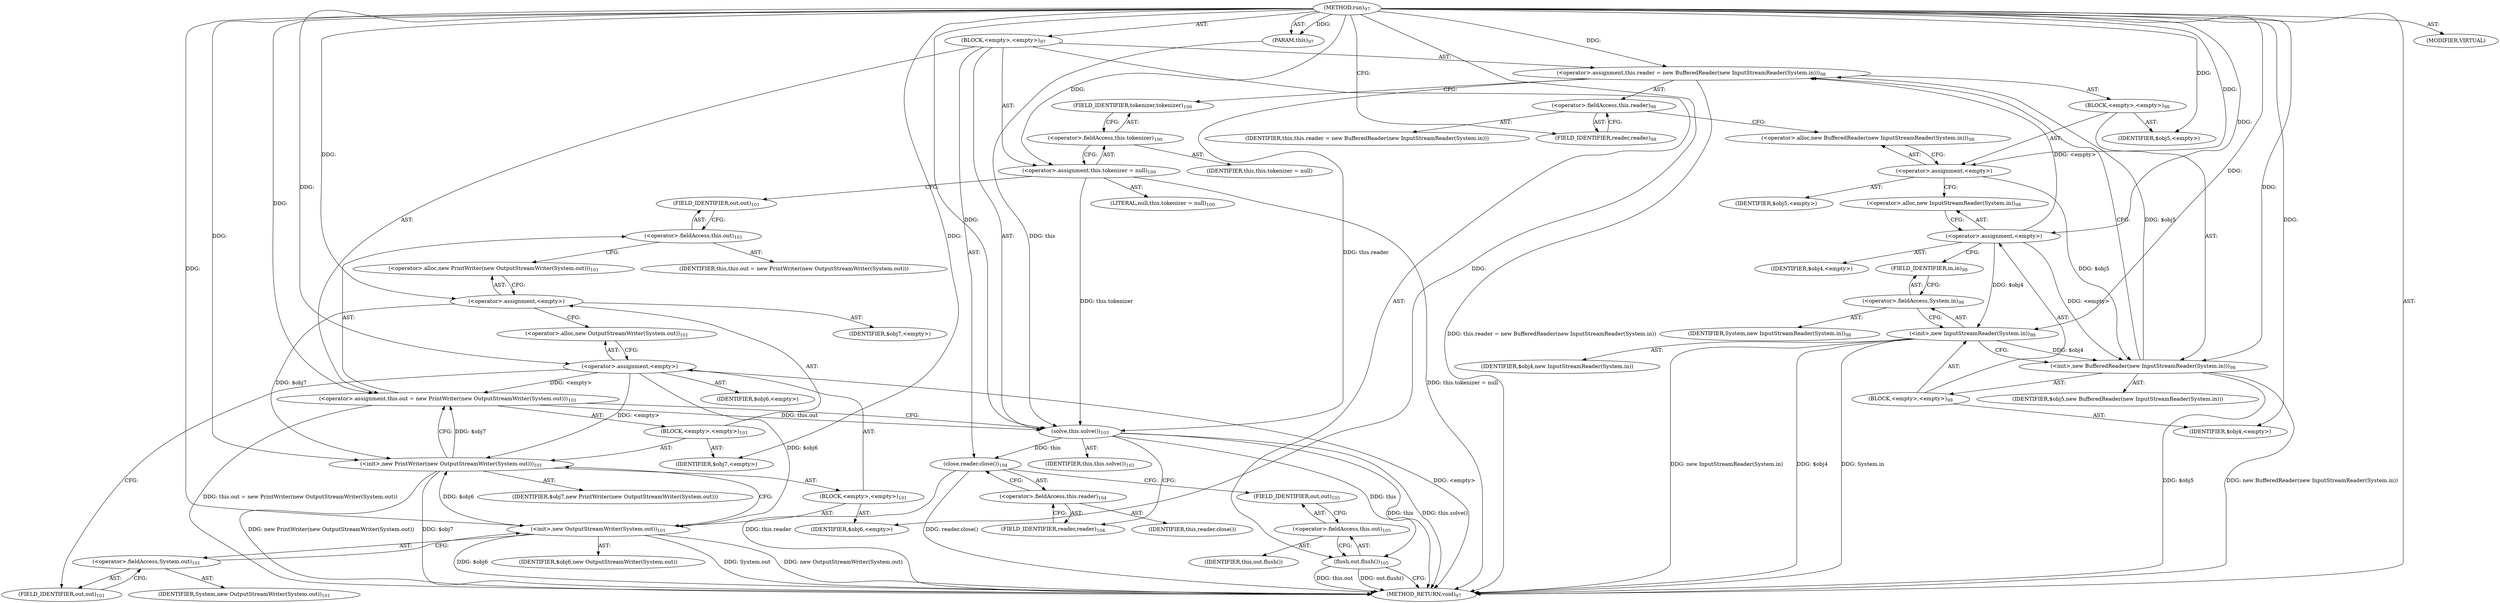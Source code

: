 digraph "run" {  
"492" [label = <(METHOD,run)<SUB>97</SUB>> ]
"13" [label = <(PARAM,this)<SUB>97</SUB>> ]
"493" [label = <(BLOCK,&lt;empty&gt;,&lt;empty&gt;)<SUB>97</SUB>> ]
"494" [label = <(&lt;operator&gt;.assignment,this.reader = new BufferedReader(new InputStreamReader(System.in)))<SUB>98</SUB>> ]
"495" [label = <(&lt;operator&gt;.fieldAccess,this.reader)<SUB>98</SUB>> ]
"496" [label = <(IDENTIFIER,this,this.reader = new BufferedReader(new InputStreamReader(System.in)))> ]
"497" [label = <(FIELD_IDENTIFIER,reader,reader)<SUB>98</SUB>> ]
"498" [label = <(BLOCK,&lt;empty&gt;,&lt;empty&gt;)<SUB>98</SUB>> ]
"499" [label = <(&lt;operator&gt;.assignment,&lt;empty&gt;)> ]
"500" [label = <(IDENTIFIER,$obj5,&lt;empty&gt;)> ]
"501" [label = <(&lt;operator&gt;.alloc,new BufferedReader(new InputStreamReader(System.in)))<SUB>98</SUB>> ]
"502" [label = <(&lt;init&gt;,new BufferedReader(new InputStreamReader(System.in)))<SUB>98</SUB>> ]
"503" [label = <(IDENTIFIER,$obj5,new BufferedReader(new InputStreamReader(System.in)))> ]
"504" [label = <(BLOCK,&lt;empty&gt;,&lt;empty&gt;)<SUB>98</SUB>> ]
"505" [label = <(&lt;operator&gt;.assignment,&lt;empty&gt;)> ]
"506" [label = <(IDENTIFIER,$obj4,&lt;empty&gt;)> ]
"507" [label = <(&lt;operator&gt;.alloc,new InputStreamReader(System.in))<SUB>98</SUB>> ]
"508" [label = <(&lt;init&gt;,new InputStreamReader(System.in))<SUB>98</SUB>> ]
"509" [label = <(IDENTIFIER,$obj4,new InputStreamReader(System.in))> ]
"510" [label = <(&lt;operator&gt;.fieldAccess,System.in)<SUB>98</SUB>> ]
"511" [label = <(IDENTIFIER,System,new InputStreamReader(System.in))<SUB>98</SUB>> ]
"512" [label = <(FIELD_IDENTIFIER,in,in)<SUB>98</SUB>> ]
"513" [label = <(IDENTIFIER,$obj4,&lt;empty&gt;)> ]
"514" [label = <(IDENTIFIER,$obj5,&lt;empty&gt;)> ]
"515" [label = <(&lt;operator&gt;.assignment,this.tokenizer = null)<SUB>100</SUB>> ]
"516" [label = <(&lt;operator&gt;.fieldAccess,this.tokenizer)<SUB>100</SUB>> ]
"517" [label = <(IDENTIFIER,this,this.tokenizer = null)> ]
"518" [label = <(FIELD_IDENTIFIER,tokenizer,tokenizer)<SUB>100</SUB>> ]
"519" [label = <(LITERAL,null,this.tokenizer = null)<SUB>100</SUB>> ]
"520" [label = <(&lt;operator&gt;.assignment,this.out = new PrintWriter(new OutputStreamWriter(System.out)))<SUB>101</SUB>> ]
"521" [label = <(&lt;operator&gt;.fieldAccess,this.out)<SUB>101</SUB>> ]
"522" [label = <(IDENTIFIER,this,this.out = new PrintWriter(new OutputStreamWriter(System.out)))> ]
"523" [label = <(FIELD_IDENTIFIER,out,out)<SUB>101</SUB>> ]
"524" [label = <(BLOCK,&lt;empty&gt;,&lt;empty&gt;)<SUB>101</SUB>> ]
"525" [label = <(&lt;operator&gt;.assignment,&lt;empty&gt;)> ]
"526" [label = <(IDENTIFIER,$obj7,&lt;empty&gt;)> ]
"527" [label = <(&lt;operator&gt;.alloc,new PrintWriter(new OutputStreamWriter(System.out)))<SUB>101</SUB>> ]
"528" [label = <(&lt;init&gt;,new PrintWriter(new OutputStreamWriter(System.out)))<SUB>101</SUB>> ]
"529" [label = <(IDENTIFIER,$obj7,new PrintWriter(new OutputStreamWriter(System.out)))> ]
"530" [label = <(BLOCK,&lt;empty&gt;,&lt;empty&gt;)<SUB>101</SUB>> ]
"531" [label = <(&lt;operator&gt;.assignment,&lt;empty&gt;)> ]
"532" [label = <(IDENTIFIER,$obj6,&lt;empty&gt;)> ]
"533" [label = <(&lt;operator&gt;.alloc,new OutputStreamWriter(System.out))<SUB>101</SUB>> ]
"534" [label = <(&lt;init&gt;,new OutputStreamWriter(System.out))<SUB>101</SUB>> ]
"535" [label = <(IDENTIFIER,$obj6,new OutputStreamWriter(System.out))> ]
"536" [label = <(&lt;operator&gt;.fieldAccess,System.out)<SUB>101</SUB>> ]
"537" [label = <(IDENTIFIER,System,new OutputStreamWriter(System.out))<SUB>101</SUB>> ]
"538" [label = <(FIELD_IDENTIFIER,out,out)<SUB>101</SUB>> ]
"539" [label = <(IDENTIFIER,$obj6,&lt;empty&gt;)> ]
"540" [label = <(IDENTIFIER,$obj7,&lt;empty&gt;)> ]
"541" [label = <(solve,this.solve())<SUB>103</SUB>> ]
"12" [label = <(IDENTIFIER,this,this.solve())<SUB>103</SUB>> ]
"542" [label = <(close,reader.close())<SUB>104</SUB>> ]
"543" [label = <(&lt;operator&gt;.fieldAccess,this.reader)<SUB>104</SUB>> ]
"544" [label = <(IDENTIFIER,this,reader.close())> ]
"545" [label = <(FIELD_IDENTIFIER,reader,reader)<SUB>104</SUB>> ]
"546" [label = <(flush,out.flush())<SUB>105</SUB>> ]
"547" [label = <(&lt;operator&gt;.fieldAccess,this.out)<SUB>105</SUB>> ]
"548" [label = <(IDENTIFIER,this,out.flush())> ]
"549" [label = <(FIELD_IDENTIFIER,out,out)<SUB>105</SUB>> ]
"550" [label = <(MODIFIER,VIRTUAL)> ]
"551" [label = <(METHOD_RETURN,void)<SUB>97</SUB>> ]
  "492" -> "13"  [ label = "AST: "] 
  "492" -> "493"  [ label = "AST: "] 
  "492" -> "550"  [ label = "AST: "] 
  "492" -> "551"  [ label = "AST: "] 
  "493" -> "494"  [ label = "AST: "] 
  "493" -> "515"  [ label = "AST: "] 
  "493" -> "520"  [ label = "AST: "] 
  "493" -> "541"  [ label = "AST: "] 
  "493" -> "542"  [ label = "AST: "] 
  "493" -> "546"  [ label = "AST: "] 
  "494" -> "495"  [ label = "AST: "] 
  "494" -> "498"  [ label = "AST: "] 
  "495" -> "496"  [ label = "AST: "] 
  "495" -> "497"  [ label = "AST: "] 
  "498" -> "499"  [ label = "AST: "] 
  "498" -> "502"  [ label = "AST: "] 
  "498" -> "514"  [ label = "AST: "] 
  "499" -> "500"  [ label = "AST: "] 
  "499" -> "501"  [ label = "AST: "] 
  "502" -> "503"  [ label = "AST: "] 
  "502" -> "504"  [ label = "AST: "] 
  "504" -> "505"  [ label = "AST: "] 
  "504" -> "508"  [ label = "AST: "] 
  "504" -> "513"  [ label = "AST: "] 
  "505" -> "506"  [ label = "AST: "] 
  "505" -> "507"  [ label = "AST: "] 
  "508" -> "509"  [ label = "AST: "] 
  "508" -> "510"  [ label = "AST: "] 
  "510" -> "511"  [ label = "AST: "] 
  "510" -> "512"  [ label = "AST: "] 
  "515" -> "516"  [ label = "AST: "] 
  "515" -> "519"  [ label = "AST: "] 
  "516" -> "517"  [ label = "AST: "] 
  "516" -> "518"  [ label = "AST: "] 
  "520" -> "521"  [ label = "AST: "] 
  "520" -> "524"  [ label = "AST: "] 
  "521" -> "522"  [ label = "AST: "] 
  "521" -> "523"  [ label = "AST: "] 
  "524" -> "525"  [ label = "AST: "] 
  "524" -> "528"  [ label = "AST: "] 
  "524" -> "540"  [ label = "AST: "] 
  "525" -> "526"  [ label = "AST: "] 
  "525" -> "527"  [ label = "AST: "] 
  "528" -> "529"  [ label = "AST: "] 
  "528" -> "530"  [ label = "AST: "] 
  "530" -> "531"  [ label = "AST: "] 
  "530" -> "534"  [ label = "AST: "] 
  "530" -> "539"  [ label = "AST: "] 
  "531" -> "532"  [ label = "AST: "] 
  "531" -> "533"  [ label = "AST: "] 
  "534" -> "535"  [ label = "AST: "] 
  "534" -> "536"  [ label = "AST: "] 
  "536" -> "537"  [ label = "AST: "] 
  "536" -> "538"  [ label = "AST: "] 
  "541" -> "12"  [ label = "AST: "] 
  "542" -> "543"  [ label = "AST: "] 
  "543" -> "544"  [ label = "AST: "] 
  "543" -> "545"  [ label = "AST: "] 
  "546" -> "547"  [ label = "AST: "] 
  "547" -> "548"  [ label = "AST: "] 
  "547" -> "549"  [ label = "AST: "] 
  "494" -> "518"  [ label = "CFG: "] 
  "515" -> "523"  [ label = "CFG: "] 
  "520" -> "541"  [ label = "CFG: "] 
  "541" -> "545"  [ label = "CFG: "] 
  "542" -> "549"  [ label = "CFG: "] 
  "546" -> "551"  [ label = "CFG: "] 
  "495" -> "501"  [ label = "CFG: "] 
  "516" -> "515"  [ label = "CFG: "] 
  "521" -> "527"  [ label = "CFG: "] 
  "543" -> "542"  [ label = "CFG: "] 
  "547" -> "546"  [ label = "CFG: "] 
  "497" -> "495"  [ label = "CFG: "] 
  "499" -> "507"  [ label = "CFG: "] 
  "502" -> "494"  [ label = "CFG: "] 
  "518" -> "516"  [ label = "CFG: "] 
  "523" -> "521"  [ label = "CFG: "] 
  "525" -> "533"  [ label = "CFG: "] 
  "528" -> "520"  [ label = "CFG: "] 
  "545" -> "543"  [ label = "CFG: "] 
  "549" -> "547"  [ label = "CFG: "] 
  "501" -> "499"  [ label = "CFG: "] 
  "527" -> "525"  [ label = "CFG: "] 
  "505" -> "512"  [ label = "CFG: "] 
  "508" -> "502"  [ label = "CFG: "] 
  "531" -> "538"  [ label = "CFG: "] 
  "534" -> "528"  [ label = "CFG: "] 
  "507" -> "505"  [ label = "CFG: "] 
  "510" -> "508"  [ label = "CFG: "] 
  "533" -> "531"  [ label = "CFG: "] 
  "536" -> "534"  [ label = "CFG: "] 
  "512" -> "510"  [ label = "CFG: "] 
  "538" -> "536"  [ label = "CFG: "] 
  "492" -> "497"  [ label = "CFG: "] 
  "502" -> "551"  [ label = "DDG: $obj5"] 
  "508" -> "551"  [ label = "DDG: $obj4"] 
  "508" -> "551"  [ label = "DDG: System.in"] 
  "508" -> "551"  [ label = "DDG: new InputStreamReader(System.in)"] 
  "502" -> "551"  [ label = "DDG: new BufferedReader(new InputStreamReader(System.in))"] 
  "494" -> "551"  [ label = "DDG: this.reader = new BufferedReader(new InputStreamReader(System.in))"] 
  "515" -> "551"  [ label = "DDG: this.tokenizer = null"] 
  "528" -> "551"  [ label = "DDG: $obj7"] 
  "531" -> "551"  [ label = "DDG: &lt;empty&gt;"] 
  "534" -> "551"  [ label = "DDG: $obj6"] 
  "534" -> "551"  [ label = "DDG: System.out"] 
  "534" -> "551"  [ label = "DDG: new OutputStreamWriter(System.out)"] 
  "528" -> "551"  [ label = "DDG: new PrintWriter(new OutputStreamWriter(System.out))"] 
  "520" -> "551"  [ label = "DDG: this.out = new PrintWriter(new OutputStreamWriter(System.out))"] 
  "541" -> "551"  [ label = "DDG: this"] 
  "541" -> "551"  [ label = "DDG: this.solve()"] 
  "542" -> "551"  [ label = "DDG: this.reader"] 
  "542" -> "551"  [ label = "DDG: reader.close()"] 
  "546" -> "551"  [ label = "DDG: this.out"] 
  "546" -> "551"  [ label = "DDG: out.flush()"] 
  "492" -> "13"  [ label = "DDG: "] 
  "505" -> "494"  [ label = "DDG: &lt;empty&gt;"] 
  "502" -> "494"  [ label = "DDG: $obj5"] 
  "492" -> "494"  [ label = "DDG: "] 
  "492" -> "515"  [ label = "DDG: "] 
  "531" -> "520"  [ label = "DDG: &lt;empty&gt;"] 
  "528" -> "520"  [ label = "DDG: $obj7"] 
  "492" -> "520"  [ label = "DDG: "] 
  "13" -> "541"  [ label = "DDG: this"] 
  "494" -> "541"  [ label = "DDG: this.reader"] 
  "515" -> "541"  [ label = "DDG: this.tokenizer"] 
  "520" -> "541"  [ label = "DDG: this.out"] 
  "492" -> "541"  [ label = "DDG: "] 
  "541" -> "542"  [ label = "DDG: this"] 
  "541" -> "546"  [ label = "DDG: this"] 
  "492" -> "499"  [ label = "DDG: "] 
  "492" -> "514"  [ label = "DDG: "] 
  "492" -> "525"  [ label = "DDG: "] 
  "492" -> "540"  [ label = "DDG: "] 
  "499" -> "502"  [ label = "DDG: $obj5"] 
  "492" -> "502"  [ label = "DDG: "] 
  "505" -> "502"  [ label = "DDG: &lt;empty&gt;"] 
  "508" -> "502"  [ label = "DDG: $obj4"] 
  "525" -> "528"  [ label = "DDG: $obj7"] 
  "492" -> "528"  [ label = "DDG: "] 
  "531" -> "528"  [ label = "DDG: &lt;empty&gt;"] 
  "534" -> "528"  [ label = "DDG: $obj6"] 
  "492" -> "505"  [ label = "DDG: "] 
  "492" -> "513"  [ label = "DDG: "] 
  "492" -> "531"  [ label = "DDG: "] 
  "492" -> "539"  [ label = "DDG: "] 
  "505" -> "508"  [ label = "DDG: $obj4"] 
  "492" -> "508"  [ label = "DDG: "] 
  "531" -> "534"  [ label = "DDG: $obj6"] 
  "492" -> "534"  [ label = "DDG: "] 
}
